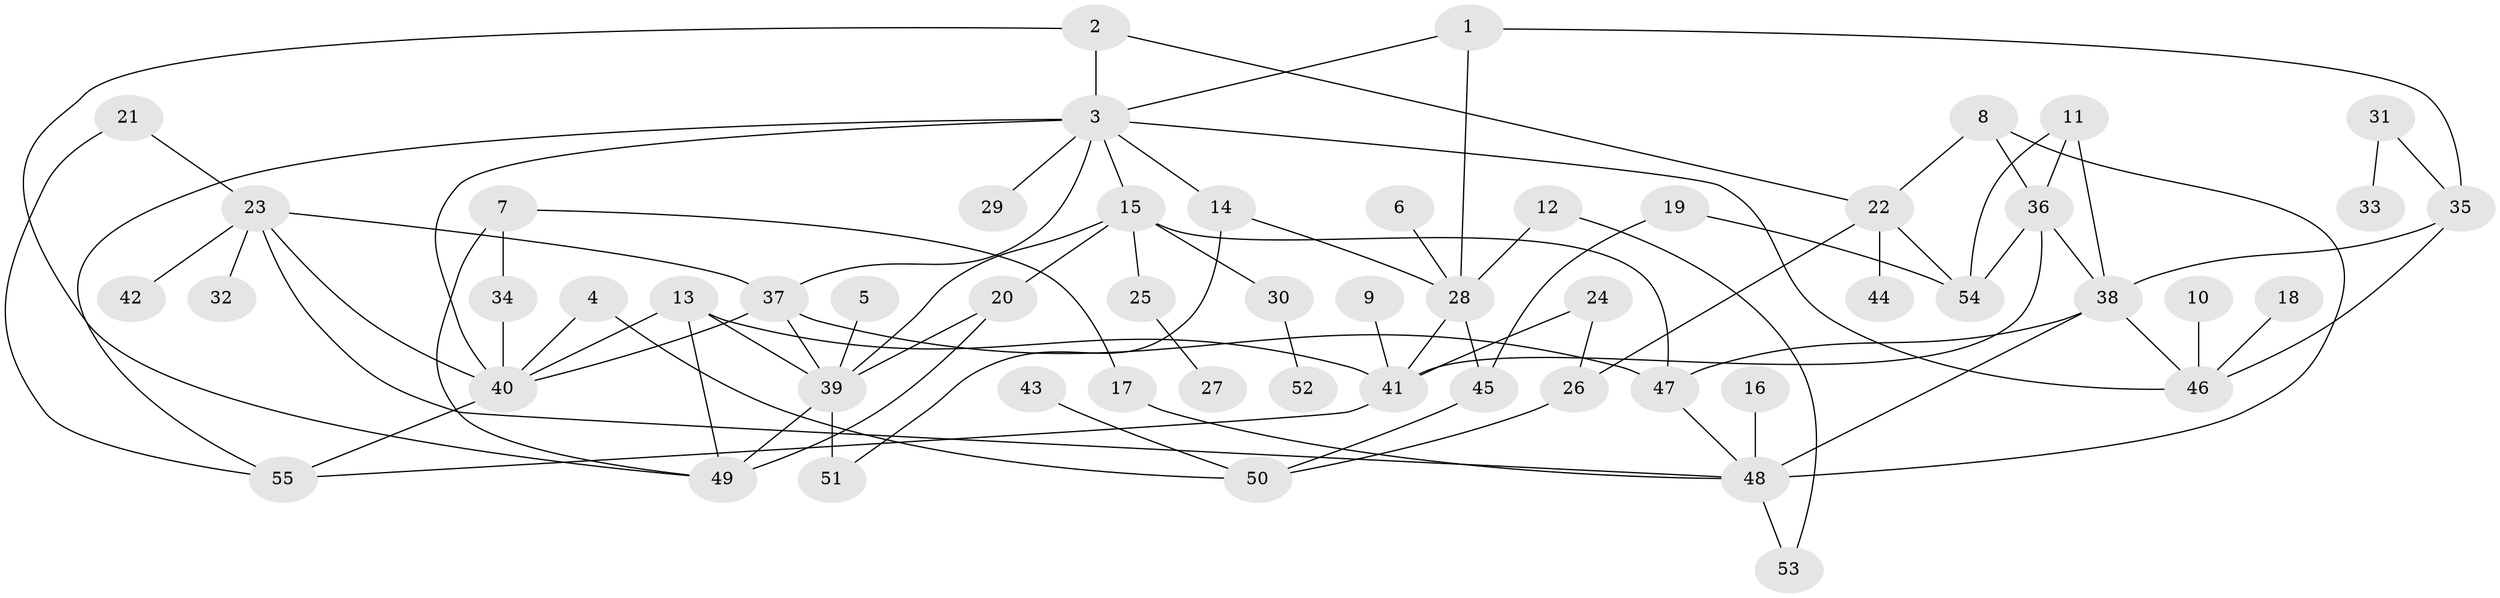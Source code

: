 // original degree distribution, {6: 0.05504587155963303, 3: 0.22935779816513763, 5: 0.09174311926605505, 2: 0.3119266055045872, 4: 0.08256880733944955, 1: 0.22935779816513763}
// Generated by graph-tools (version 1.1) at 2025/49/03/09/25 03:49:22]
// undirected, 55 vertices, 87 edges
graph export_dot {
graph [start="1"]
  node [color=gray90,style=filled];
  1;
  2;
  3;
  4;
  5;
  6;
  7;
  8;
  9;
  10;
  11;
  12;
  13;
  14;
  15;
  16;
  17;
  18;
  19;
  20;
  21;
  22;
  23;
  24;
  25;
  26;
  27;
  28;
  29;
  30;
  31;
  32;
  33;
  34;
  35;
  36;
  37;
  38;
  39;
  40;
  41;
  42;
  43;
  44;
  45;
  46;
  47;
  48;
  49;
  50;
  51;
  52;
  53;
  54;
  55;
  1 -- 3 [weight=1.0];
  1 -- 28 [weight=1.0];
  1 -- 35 [weight=1.0];
  2 -- 3 [weight=1.0];
  2 -- 22 [weight=1.0];
  2 -- 49 [weight=1.0];
  3 -- 14 [weight=1.0];
  3 -- 15 [weight=1.0];
  3 -- 29 [weight=1.0];
  3 -- 37 [weight=1.0];
  3 -- 40 [weight=1.0];
  3 -- 46 [weight=1.0];
  3 -- 55 [weight=1.0];
  4 -- 40 [weight=1.0];
  4 -- 50 [weight=1.0];
  5 -- 39 [weight=1.0];
  6 -- 28 [weight=1.0];
  7 -- 17 [weight=1.0];
  7 -- 34 [weight=1.0];
  7 -- 49 [weight=1.0];
  8 -- 22 [weight=1.0];
  8 -- 36 [weight=1.0];
  8 -- 48 [weight=1.0];
  9 -- 41 [weight=1.0];
  10 -- 46 [weight=1.0];
  11 -- 36 [weight=1.0];
  11 -- 38 [weight=1.0];
  11 -- 54 [weight=1.0];
  12 -- 28 [weight=1.0];
  12 -- 53 [weight=1.0];
  13 -- 39 [weight=1.0];
  13 -- 40 [weight=1.0];
  13 -- 41 [weight=1.0];
  13 -- 49 [weight=1.0];
  14 -- 28 [weight=1.0];
  14 -- 51 [weight=1.0];
  15 -- 20 [weight=1.0];
  15 -- 25 [weight=1.0];
  15 -- 30 [weight=1.0];
  15 -- 39 [weight=1.0];
  15 -- 47 [weight=1.0];
  16 -- 48 [weight=1.0];
  17 -- 48 [weight=1.0];
  18 -- 46 [weight=1.0];
  19 -- 45 [weight=1.0];
  19 -- 54 [weight=1.0];
  20 -- 39 [weight=1.0];
  20 -- 49 [weight=1.0];
  21 -- 23 [weight=1.0];
  21 -- 55 [weight=1.0];
  22 -- 26 [weight=1.0];
  22 -- 44 [weight=1.0];
  22 -- 54 [weight=1.0];
  23 -- 32 [weight=1.0];
  23 -- 37 [weight=1.0];
  23 -- 40 [weight=1.0];
  23 -- 42 [weight=1.0];
  23 -- 48 [weight=1.0];
  24 -- 26 [weight=1.0];
  24 -- 41 [weight=1.0];
  25 -- 27 [weight=1.0];
  26 -- 50 [weight=1.0];
  28 -- 41 [weight=1.0];
  28 -- 45 [weight=1.0];
  30 -- 52 [weight=1.0];
  31 -- 33 [weight=1.0];
  31 -- 35 [weight=1.0];
  34 -- 40 [weight=1.0];
  35 -- 38 [weight=1.0];
  35 -- 46 [weight=1.0];
  36 -- 38 [weight=1.0];
  36 -- 41 [weight=1.0];
  36 -- 54 [weight=1.0];
  37 -- 39 [weight=1.0];
  37 -- 40 [weight=1.0];
  37 -- 47 [weight=1.0];
  38 -- 46 [weight=1.0];
  38 -- 47 [weight=1.0];
  38 -- 48 [weight=2.0];
  39 -- 49 [weight=2.0];
  39 -- 51 [weight=2.0];
  40 -- 55 [weight=1.0];
  41 -- 55 [weight=1.0];
  43 -- 50 [weight=1.0];
  45 -- 50 [weight=1.0];
  47 -- 48 [weight=1.0];
  48 -- 53 [weight=1.0];
}
